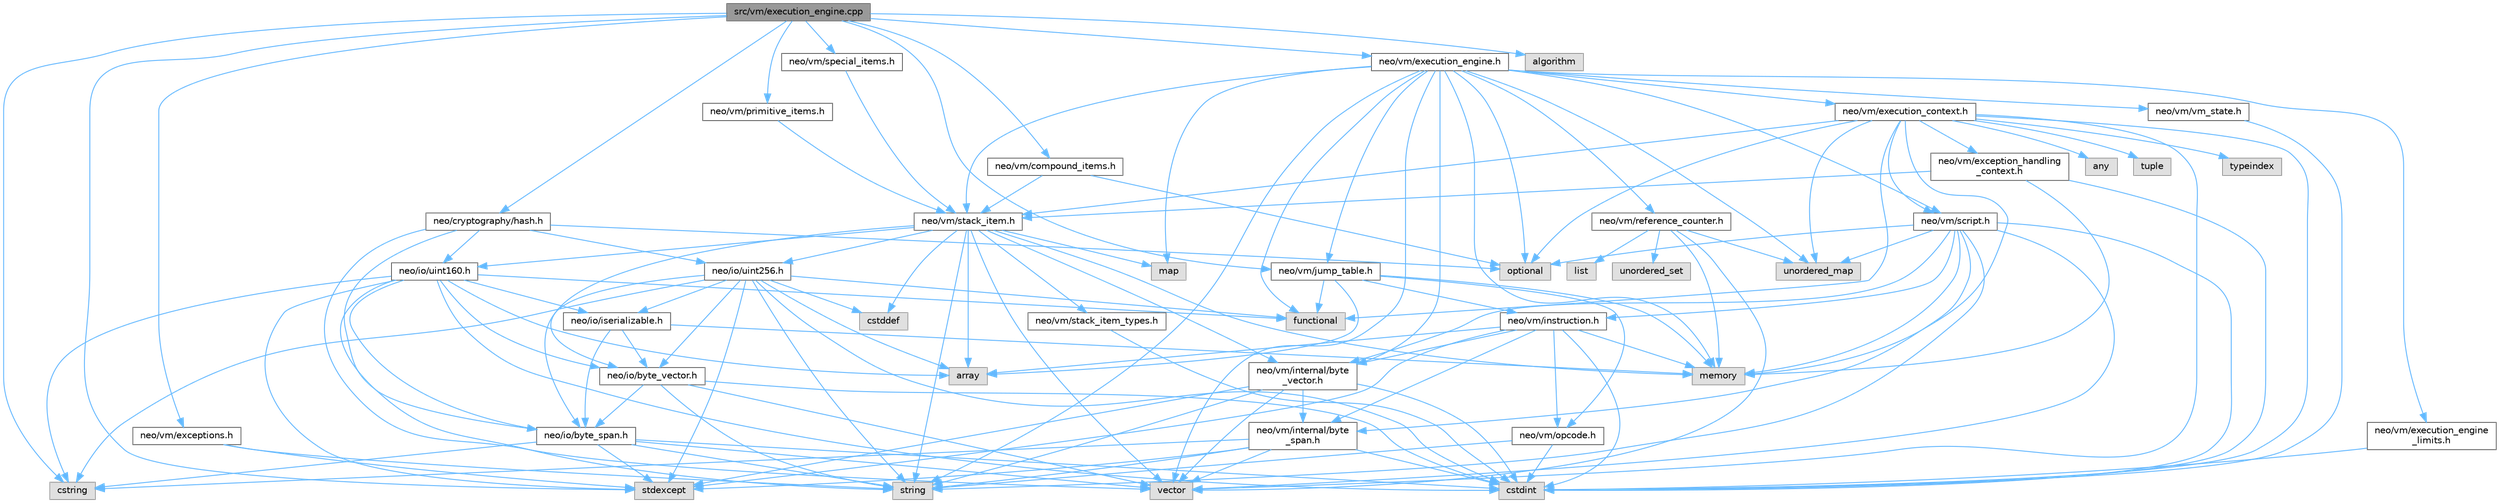 digraph "src/vm/execution_engine.cpp"
{
 // LATEX_PDF_SIZE
  bgcolor="transparent";
  edge [fontname=Helvetica,fontsize=10,labelfontname=Helvetica,labelfontsize=10];
  node [fontname=Helvetica,fontsize=10,shape=box,height=0.2,width=0.4];
  Node1 [id="Node000001",label="src/vm/execution_engine.cpp",height=0.2,width=0.4,color="gray40", fillcolor="grey60", style="filled", fontcolor="black",tooltip=" "];
  Node1 -> Node2 [id="edge1_Node000001_Node000002",color="steelblue1",style="solid",tooltip=" "];
  Node2 [id="Node000002",label="neo/cryptography/hash.h",height=0.2,width=0.4,color="grey40", fillcolor="white", style="filled",URL="$hash_8h.html",tooltip=" "];
  Node2 -> Node3 [id="edge2_Node000002_Node000003",color="steelblue1",style="solid",tooltip=" "];
  Node3 [id="Node000003",label="neo/io/byte_span.h",height=0.2,width=0.4,color="grey40", fillcolor="white", style="filled",URL="$io_2byte__span_8h.html",tooltip=" "];
  Node3 -> Node4 [id="edge3_Node000003_Node000004",color="steelblue1",style="solid",tooltip=" "];
  Node4 [id="Node000004",label="cstdint",height=0.2,width=0.4,color="grey60", fillcolor="#E0E0E0", style="filled",tooltip=" "];
  Node3 -> Node5 [id="edge4_Node000003_Node000005",color="steelblue1",style="solid",tooltip=" "];
  Node5 [id="Node000005",label="cstring",height=0.2,width=0.4,color="grey60", fillcolor="#E0E0E0", style="filled",tooltip=" "];
  Node3 -> Node6 [id="edge5_Node000003_Node000006",color="steelblue1",style="solid",tooltip=" "];
  Node6 [id="Node000006",label="stdexcept",height=0.2,width=0.4,color="grey60", fillcolor="#E0E0E0", style="filled",tooltip=" "];
  Node3 -> Node7 [id="edge6_Node000003_Node000007",color="steelblue1",style="solid",tooltip=" "];
  Node7 [id="Node000007",label="string",height=0.2,width=0.4,color="grey60", fillcolor="#E0E0E0", style="filled",tooltip=" "];
  Node3 -> Node8 [id="edge7_Node000003_Node000008",color="steelblue1",style="solid",tooltip=" "];
  Node8 [id="Node000008",label="vector",height=0.2,width=0.4,color="grey60", fillcolor="#E0E0E0", style="filled",tooltip=" "];
  Node2 -> Node9 [id="edge8_Node000002_Node000009",color="steelblue1",style="solid",tooltip=" "];
  Node9 [id="Node000009",label="neo/io/uint160.h",height=0.2,width=0.4,color="grey40", fillcolor="white", style="filled",URL="$uint160_8h.html",tooltip=" "];
  Node9 -> Node3 [id="edge9_Node000009_Node000003",color="steelblue1",style="solid",tooltip=" "];
  Node9 -> Node10 [id="edge10_Node000009_Node000010",color="steelblue1",style="solid",tooltip=" "];
  Node10 [id="Node000010",label="neo/io/byte_vector.h",height=0.2,width=0.4,color="grey40", fillcolor="white", style="filled",URL="$io_2byte__vector_8h.html",tooltip=" "];
  Node10 -> Node3 [id="edge11_Node000010_Node000003",color="steelblue1",style="solid",tooltip=" "];
  Node10 -> Node4 [id="edge12_Node000010_Node000004",color="steelblue1",style="solid",tooltip=" "];
  Node10 -> Node7 [id="edge13_Node000010_Node000007",color="steelblue1",style="solid",tooltip=" "];
  Node10 -> Node8 [id="edge14_Node000010_Node000008",color="steelblue1",style="solid",tooltip=" "];
  Node9 -> Node11 [id="edge15_Node000009_Node000011",color="steelblue1",style="solid",tooltip=" "];
  Node11 [id="Node000011",label="neo/io/iserializable.h",height=0.2,width=0.4,color="grey40", fillcolor="white", style="filled",URL="$iserializable_8h.html",tooltip=" "];
  Node11 -> Node3 [id="edge16_Node000011_Node000003",color="steelblue1",style="solid",tooltip=" "];
  Node11 -> Node10 [id="edge17_Node000011_Node000010",color="steelblue1",style="solid",tooltip=" "];
  Node11 -> Node12 [id="edge18_Node000011_Node000012",color="steelblue1",style="solid",tooltip=" "];
  Node12 [id="Node000012",label="memory",height=0.2,width=0.4,color="grey60", fillcolor="#E0E0E0", style="filled",tooltip=" "];
  Node9 -> Node13 [id="edge19_Node000009_Node000013",color="steelblue1",style="solid",tooltip=" "];
  Node13 [id="Node000013",label="array",height=0.2,width=0.4,color="grey60", fillcolor="#E0E0E0", style="filled",tooltip=" "];
  Node9 -> Node4 [id="edge20_Node000009_Node000004",color="steelblue1",style="solid",tooltip=" "];
  Node9 -> Node5 [id="edge21_Node000009_Node000005",color="steelblue1",style="solid",tooltip=" "];
  Node9 -> Node14 [id="edge22_Node000009_Node000014",color="steelblue1",style="solid",tooltip=" "];
  Node14 [id="Node000014",label="functional",height=0.2,width=0.4,color="grey60", fillcolor="#E0E0E0", style="filled",tooltip=" "];
  Node9 -> Node6 [id="edge23_Node000009_Node000006",color="steelblue1",style="solid",tooltip=" "];
  Node9 -> Node7 [id="edge24_Node000009_Node000007",color="steelblue1",style="solid",tooltip=" "];
  Node2 -> Node15 [id="edge25_Node000002_Node000015",color="steelblue1",style="solid",tooltip=" "];
  Node15 [id="Node000015",label="neo/io/uint256.h",height=0.2,width=0.4,color="grey40", fillcolor="white", style="filled",URL="$uint256_8h.html",tooltip=" "];
  Node15 -> Node3 [id="edge26_Node000015_Node000003",color="steelblue1",style="solid",tooltip=" "];
  Node15 -> Node10 [id="edge27_Node000015_Node000010",color="steelblue1",style="solid",tooltip=" "];
  Node15 -> Node11 [id="edge28_Node000015_Node000011",color="steelblue1",style="solid",tooltip=" "];
  Node15 -> Node13 [id="edge29_Node000015_Node000013",color="steelblue1",style="solid",tooltip=" "];
  Node15 -> Node16 [id="edge30_Node000015_Node000016",color="steelblue1",style="solid",tooltip=" "];
  Node16 [id="Node000016",label="cstddef",height=0.2,width=0.4,color="grey60", fillcolor="#E0E0E0", style="filled",tooltip=" "];
  Node15 -> Node4 [id="edge31_Node000015_Node000004",color="steelblue1",style="solid",tooltip=" "];
  Node15 -> Node5 [id="edge32_Node000015_Node000005",color="steelblue1",style="solid",tooltip=" "];
  Node15 -> Node14 [id="edge33_Node000015_Node000014",color="steelblue1",style="solid",tooltip=" "];
  Node15 -> Node6 [id="edge34_Node000015_Node000006",color="steelblue1",style="solid",tooltip=" "];
  Node15 -> Node7 [id="edge35_Node000015_Node000007",color="steelblue1",style="solid",tooltip=" "];
  Node2 -> Node17 [id="edge36_Node000002_Node000017",color="steelblue1",style="solid",tooltip=" "];
  Node17 [id="Node000017",label="optional",height=0.2,width=0.4,color="grey60", fillcolor="#E0E0E0", style="filled",tooltip=" "];
  Node2 -> Node8 [id="edge37_Node000002_Node000008",color="steelblue1",style="solid",tooltip=" "];
  Node1 -> Node18 [id="edge38_Node000001_Node000018",color="steelblue1",style="solid",tooltip=" "];
  Node18 [id="Node000018",label="neo/vm/compound_items.h",height=0.2,width=0.4,color="grey40", fillcolor="white", style="filled",URL="$compound__items_8h.html",tooltip=" "];
  Node18 -> Node19 [id="edge39_Node000018_Node000019",color="steelblue1",style="solid",tooltip=" "];
  Node19 [id="Node000019",label="neo/vm/stack_item.h",height=0.2,width=0.4,color="grey40", fillcolor="white", style="filled",URL="$stack__item_8h.html",tooltip=" "];
  Node19 -> Node10 [id="edge40_Node000019_Node000010",color="steelblue1",style="solid",tooltip=" "];
  Node19 -> Node9 [id="edge41_Node000019_Node000009",color="steelblue1",style="solid",tooltip=" "];
  Node19 -> Node15 [id="edge42_Node000019_Node000015",color="steelblue1",style="solid",tooltip=" "];
  Node19 -> Node20 [id="edge43_Node000019_Node000020",color="steelblue1",style="solid",tooltip=" "];
  Node20 [id="Node000020",label="neo/vm/internal/byte\l_vector.h",height=0.2,width=0.4,color="grey40", fillcolor="white", style="filled",URL="$vm_2internal_2byte__vector_8h.html",tooltip=" "];
  Node20 -> Node21 [id="edge44_Node000020_Node000021",color="steelblue1",style="solid",tooltip=" "];
  Node21 [id="Node000021",label="neo/vm/internal/byte\l_span.h",height=0.2,width=0.4,color="grey40", fillcolor="white", style="filled",URL="$vm_2internal_2byte__span_8h.html",tooltip=" "];
  Node21 -> Node4 [id="edge45_Node000021_Node000004",color="steelblue1",style="solid",tooltip=" "];
  Node21 -> Node5 [id="edge46_Node000021_Node000005",color="steelblue1",style="solid",tooltip=" "];
  Node21 -> Node6 [id="edge47_Node000021_Node000006",color="steelblue1",style="solid",tooltip=" "];
  Node21 -> Node7 [id="edge48_Node000021_Node000007",color="steelblue1",style="solid",tooltip=" "];
  Node21 -> Node8 [id="edge49_Node000021_Node000008",color="steelblue1",style="solid",tooltip=" "];
  Node20 -> Node4 [id="edge50_Node000020_Node000004",color="steelblue1",style="solid",tooltip=" "];
  Node20 -> Node6 [id="edge51_Node000020_Node000006",color="steelblue1",style="solid",tooltip=" "];
  Node20 -> Node7 [id="edge52_Node000020_Node000007",color="steelblue1",style="solid",tooltip=" "];
  Node20 -> Node8 [id="edge53_Node000020_Node000008",color="steelblue1",style="solid",tooltip=" "];
  Node19 -> Node22 [id="edge54_Node000019_Node000022",color="steelblue1",style="solid",tooltip=" "];
  Node22 [id="Node000022",label="neo/vm/stack_item_types.h",height=0.2,width=0.4,color="grey40", fillcolor="white", style="filled",URL="$stack__item__types_8h.html",tooltip=" "];
  Node22 -> Node4 [id="edge55_Node000022_Node000004",color="steelblue1",style="solid",tooltip=" "];
  Node19 -> Node13 [id="edge56_Node000019_Node000013",color="steelblue1",style="solid",tooltip=" "];
  Node19 -> Node16 [id="edge57_Node000019_Node000016",color="steelblue1",style="solid",tooltip=" "];
  Node19 -> Node23 [id="edge58_Node000019_Node000023",color="steelblue1",style="solid",tooltip=" "];
  Node23 [id="Node000023",label="map",height=0.2,width=0.4,color="grey60", fillcolor="#E0E0E0", style="filled",tooltip=" "];
  Node19 -> Node12 [id="edge59_Node000019_Node000012",color="steelblue1",style="solid",tooltip=" "];
  Node19 -> Node7 [id="edge60_Node000019_Node000007",color="steelblue1",style="solid",tooltip=" "];
  Node19 -> Node8 [id="edge61_Node000019_Node000008",color="steelblue1",style="solid",tooltip=" "];
  Node18 -> Node17 [id="edge62_Node000018_Node000017",color="steelblue1",style="solid",tooltip=" "];
  Node1 -> Node24 [id="edge63_Node000001_Node000024",color="steelblue1",style="solid",tooltip=" "];
  Node24 [id="Node000024",label="neo/vm/exceptions.h",height=0.2,width=0.4,color="grey40", fillcolor="white", style="filled",URL="$vm_2exceptions_8h.html",tooltip=" "];
  Node24 -> Node6 [id="edge64_Node000024_Node000006",color="steelblue1",style="solid",tooltip=" "];
  Node24 -> Node7 [id="edge65_Node000024_Node000007",color="steelblue1",style="solid",tooltip=" "];
  Node1 -> Node25 [id="edge66_Node000001_Node000025",color="steelblue1",style="solid",tooltip=" "];
  Node25 [id="Node000025",label="neo/vm/execution_engine.h",height=0.2,width=0.4,color="grey40", fillcolor="white", style="filled",URL="$execution__engine_8h.html",tooltip=" "];
  Node25 -> Node26 [id="edge67_Node000025_Node000026",color="steelblue1",style="solid",tooltip=" "];
  Node26 [id="Node000026",label="neo/vm/execution_context.h",height=0.2,width=0.4,color="grey40", fillcolor="white", style="filled",URL="$execution__context_8h.html",tooltip=" "];
  Node26 -> Node27 [id="edge68_Node000026_Node000027",color="steelblue1",style="solid",tooltip=" "];
  Node27 [id="Node000027",label="neo/vm/exception_handling\l_context.h",height=0.2,width=0.4,color="grey40", fillcolor="white", style="filled",URL="$exception__handling__context_8h.html",tooltip=" "];
  Node27 -> Node19 [id="edge69_Node000027_Node000019",color="steelblue1",style="solid",tooltip=" "];
  Node27 -> Node4 [id="edge70_Node000027_Node000004",color="steelblue1",style="solid",tooltip=" "];
  Node27 -> Node12 [id="edge71_Node000027_Node000012",color="steelblue1",style="solid",tooltip=" "];
  Node26 -> Node28 [id="edge72_Node000026_Node000028",color="steelblue1",style="solid",tooltip=" "];
  Node28 [id="Node000028",label="neo/vm/script.h",height=0.2,width=0.4,color="grey40", fillcolor="white", style="filled",URL="$script_8h.html",tooltip=" "];
  Node28 -> Node29 [id="edge73_Node000028_Node000029",color="steelblue1",style="solid",tooltip=" "];
  Node29 [id="Node000029",label="neo/vm/instruction.h",height=0.2,width=0.4,color="grey40", fillcolor="white", style="filled",URL="$instruction_8h.html",tooltip=" "];
  Node29 -> Node21 [id="edge74_Node000029_Node000021",color="steelblue1",style="solid",tooltip=" "];
  Node29 -> Node20 [id="edge75_Node000029_Node000020",color="steelblue1",style="solid",tooltip=" "];
  Node29 -> Node30 [id="edge76_Node000029_Node000030",color="steelblue1",style="solid",tooltip=" "];
  Node30 [id="Node000030",label="neo/vm/opcode.h",height=0.2,width=0.4,color="grey40", fillcolor="white", style="filled",URL="$opcode_8h.html",tooltip=" "];
  Node30 -> Node4 [id="edge77_Node000030_Node000004",color="steelblue1",style="solid",tooltip=" "];
  Node30 -> Node7 [id="edge78_Node000030_Node000007",color="steelblue1",style="solid",tooltip=" "];
  Node29 -> Node13 [id="edge79_Node000029_Node000013",color="steelblue1",style="solid",tooltip=" "];
  Node29 -> Node4 [id="edge80_Node000029_Node000004",color="steelblue1",style="solid",tooltip=" "];
  Node29 -> Node12 [id="edge81_Node000029_Node000012",color="steelblue1",style="solid",tooltip=" "];
  Node29 -> Node6 [id="edge82_Node000029_Node000006",color="steelblue1",style="solid",tooltip=" "];
  Node28 -> Node21 [id="edge83_Node000028_Node000021",color="steelblue1",style="solid",tooltip=" "];
  Node28 -> Node20 [id="edge84_Node000028_Node000020",color="steelblue1",style="solid",tooltip=" "];
  Node28 -> Node4 [id="edge85_Node000028_Node000004",color="steelblue1",style="solid",tooltip=" "];
  Node28 -> Node12 [id="edge86_Node000028_Node000012",color="steelblue1",style="solid",tooltip=" "];
  Node28 -> Node17 [id="edge87_Node000028_Node000017",color="steelblue1",style="solid",tooltip=" "];
  Node28 -> Node7 [id="edge88_Node000028_Node000007",color="steelblue1",style="solid",tooltip=" "];
  Node28 -> Node31 [id="edge89_Node000028_Node000031",color="steelblue1",style="solid",tooltip=" "];
  Node31 [id="Node000031",label="unordered_map",height=0.2,width=0.4,color="grey60", fillcolor="#E0E0E0", style="filled",tooltip=" "];
  Node28 -> Node8 [id="edge90_Node000028_Node000008",color="steelblue1",style="solid",tooltip=" "];
  Node26 -> Node19 [id="edge91_Node000026_Node000019",color="steelblue1",style="solid",tooltip=" "];
  Node26 -> Node32 [id="edge92_Node000026_Node000032",color="steelblue1",style="solid",tooltip=" "];
  Node32 [id="Node000032",label="any",height=0.2,width=0.4,color="grey60", fillcolor="#E0E0E0", style="filled",tooltip=" "];
  Node26 -> Node4 [id="edge93_Node000026_Node000004",color="steelblue1",style="solid",tooltip=" "];
  Node26 -> Node14 [id="edge94_Node000026_Node000014",color="steelblue1",style="solid",tooltip=" "];
  Node26 -> Node12 [id="edge95_Node000026_Node000012",color="steelblue1",style="solid",tooltip=" "];
  Node26 -> Node17 [id="edge96_Node000026_Node000017",color="steelblue1",style="solid",tooltip=" "];
  Node26 -> Node33 [id="edge97_Node000026_Node000033",color="steelblue1",style="solid",tooltip=" "];
  Node33 [id="Node000033",label="tuple",height=0.2,width=0.4,color="grey60", fillcolor="#E0E0E0", style="filled",tooltip=" "];
  Node26 -> Node34 [id="edge98_Node000026_Node000034",color="steelblue1",style="solid",tooltip=" "];
  Node34 [id="Node000034",label="typeindex",height=0.2,width=0.4,color="grey60", fillcolor="#E0E0E0", style="filled",tooltip=" "];
  Node26 -> Node31 [id="edge99_Node000026_Node000031",color="steelblue1",style="solid",tooltip=" "];
  Node26 -> Node8 [id="edge100_Node000026_Node000008",color="steelblue1",style="solid",tooltip=" "];
  Node25 -> Node35 [id="edge101_Node000025_Node000035",color="steelblue1",style="solid",tooltip=" "];
  Node35 [id="Node000035",label="neo/vm/execution_engine\l_limits.h",height=0.2,width=0.4,color="grey40", fillcolor="white", style="filled",URL="$execution__engine__limits_8h.html",tooltip=" "];
  Node35 -> Node4 [id="edge102_Node000035_Node000004",color="steelblue1",style="solid",tooltip=" "];
  Node25 -> Node20 [id="edge103_Node000025_Node000020",color="steelblue1",style="solid",tooltip=" "];
  Node25 -> Node36 [id="edge104_Node000025_Node000036",color="steelblue1",style="solid",tooltip=" "];
  Node36 [id="Node000036",label="neo/vm/jump_table.h",height=0.2,width=0.4,color="grey40", fillcolor="white", style="filled",URL="$jump__table_8h.html",tooltip=" "];
  Node36 -> Node29 [id="edge105_Node000036_Node000029",color="steelblue1",style="solid",tooltip=" "];
  Node36 -> Node30 [id="edge106_Node000036_Node000030",color="steelblue1",style="solid",tooltip=" "];
  Node36 -> Node13 [id="edge107_Node000036_Node000013",color="steelblue1",style="solid",tooltip=" "];
  Node36 -> Node14 [id="edge108_Node000036_Node000014",color="steelblue1",style="solid",tooltip=" "];
  Node36 -> Node12 [id="edge109_Node000036_Node000012",color="steelblue1",style="solid",tooltip=" "];
  Node25 -> Node37 [id="edge110_Node000025_Node000037",color="steelblue1",style="solid",tooltip=" "];
  Node37 [id="Node000037",label="neo/vm/reference_counter.h",height=0.2,width=0.4,color="grey40", fillcolor="white", style="filled",URL="$reference__counter_8h.html",tooltip=" "];
  Node37 -> Node38 [id="edge111_Node000037_Node000038",color="steelblue1",style="solid",tooltip=" "];
  Node38 [id="Node000038",label="list",height=0.2,width=0.4,color="grey60", fillcolor="#E0E0E0", style="filled",tooltip=" "];
  Node37 -> Node12 [id="edge112_Node000037_Node000012",color="steelblue1",style="solid",tooltip=" "];
  Node37 -> Node31 [id="edge113_Node000037_Node000031",color="steelblue1",style="solid",tooltip=" "];
  Node37 -> Node39 [id="edge114_Node000037_Node000039",color="steelblue1",style="solid",tooltip=" "];
  Node39 [id="Node000039",label="unordered_set",height=0.2,width=0.4,color="grey60", fillcolor="#E0E0E0", style="filled",tooltip=" "];
  Node37 -> Node8 [id="edge115_Node000037_Node000008",color="steelblue1",style="solid",tooltip=" "];
  Node25 -> Node28 [id="edge116_Node000025_Node000028",color="steelblue1",style="solid",tooltip=" "];
  Node25 -> Node19 [id="edge117_Node000025_Node000019",color="steelblue1",style="solid",tooltip=" "];
  Node25 -> Node40 [id="edge118_Node000025_Node000040",color="steelblue1",style="solid",tooltip=" "];
  Node40 [id="Node000040",label="neo/vm/vm_state.h",height=0.2,width=0.4,color="grey40", fillcolor="white", style="filled",URL="$vm__state_8h.html",tooltip=" "];
  Node40 -> Node4 [id="edge119_Node000040_Node000004",color="steelblue1",style="solid",tooltip=" "];
  Node25 -> Node14 [id="edge120_Node000025_Node000014",color="steelblue1",style="solid",tooltip=" "];
  Node25 -> Node23 [id="edge121_Node000025_Node000023",color="steelblue1",style="solid",tooltip=" "];
  Node25 -> Node12 [id="edge122_Node000025_Node000012",color="steelblue1",style="solid",tooltip=" "];
  Node25 -> Node17 [id="edge123_Node000025_Node000017",color="steelblue1",style="solid",tooltip=" "];
  Node25 -> Node7 [id="edge124_Node000025_Node000007",color="steelblue1",style="solid",tooltip=" "];
  Node25 -> Node31 [id="edge125_Node000025_Node000031",color="steelblue1",style="solid",tooltip=" "];
  Node25 -> Node8 [id="edge126_Node000025_Node000008",color="steelblue1",style="solid",tooltip=" "];
  Node1 -> Node36 [id="edge127_Node000001_Node000036",color="steelblue1",style="solid",tooltip=" "];
  Node1 -> Node41 [id="edge128_Node000001_Node000041",color="steelblue1",style="solid",tooltip=" "];
  Node41 [id="Node000041",label="neo/vm/primitive_items.h",height=0.2,width=0.4,color="grey40", fillcolor="white", style="filled",URL="$primitive__items_8h.html",tooltip=" "];
  Node41 -> Node19 [id="edge129_Node000041_Node000019",color="steelblue1",style="solid",tooltip=" "];
  Node1 -> Node42 [id="edge130_Node000001_Node000042",color="steelblue1",style="solid",tooltip=" "];
  Node42 [id="Node000042",label="neo/vm/special_items.h",height=0.2,width=0.4,color="grey40", fillcolor="white", style="filled",URL="$special__items_8h.html",tooltip=" "];
  Node42 -> Node19 [id="edge131_Node000042_Node000019",color="steelblue1",style="solid",tooltip=" "];
  Node1 -> Node43 [id="edge132_Node000001_Node000043",color="steelblue1",style="solid",tooltip=" "];
  Node43 [id="Node000043",label="algorithm",height=0.2,width=0.4,color="grey60", fillcolor="#E0E0E0", style="filled",tooltip=" "];
  Node1 -> Node5 [id="edge133_Node000001_Node000005",color="steelblue1",style="solid",tooltip=" "];
  Node1 -> Node6 [id="edge134_Node000001_Node000006",color="steelblue1",style="solid",tooltip=" "];
}

